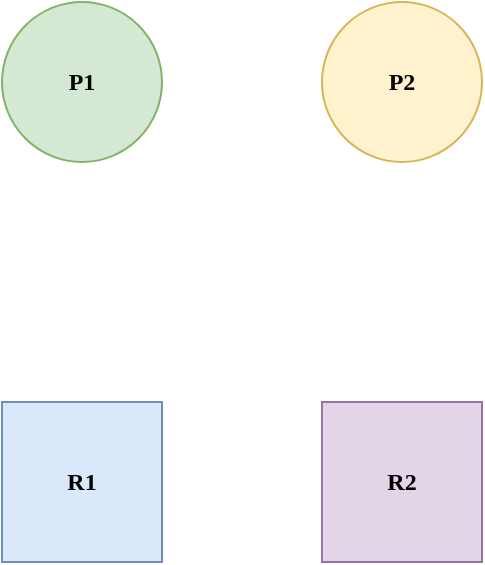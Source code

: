 <mxfile version="14.4.3" type="device"><diagram id="U4QGhb9N2xuxU6Sv7WeN" name="Page-1"><mxGraphModel dx="946" dy="587" grid="1" gridSize="10" guides="1" tooltips="1" connect="1" arrows="1" fold="1" page="1" pageScale="1" pageWidth="827" pageHeight="1169" math="0" shadow="0"><root><mxCell id="0"/><mxCell id="1" parent="0"/><mxCell id="inH9QY8KBqgrVtEV5jTE-1" value="P1" style="ellipse;whiteSpace=wrap;html=1;aspect=fixed;fillColor=#d5e8d4;strokeColor=#82b366;fontFamily=Fira Sans;fontStyle=1" vertex="1" parent="1"><mxGeometry x="200" y="120" width="80" height="80" as="geometry"/></mxCell><mxCell id="inH9QY8KBqgrVtEV5jTE-2" value="P2" style="ellipse;whiteSpace=wrap;html=1;aspect=fixed;fillColor=#fff2cc;strokeColor=#d6b656;fontFamily=Fira Sans;fontStyle=1" vertex="1" parent="1"><mxGeometry x="360" y="120" width="80" height="80" as="geometry"/></mxCell><mxCell id="inH9QY8KBqgrVtEV5jTE-3" value="R1" style="whiteSpace=wrap;html=1;aspect=fixed;fillColor=#dae8fc;strokeColor=#6c8ebf;fontFamily=Fira Sans;fontStyle=1" vertex="1" parent="1"><mxGeometry x="200" y="320" width="80" height="80" as="geometry"/></mxCell><mxCell id="inH9QY8KBqgrVtEV5jTE-5" value="R2" style="whiteSpace=wrap;html=1;aspect=fixed;fillColor=#e1d5e7;strokeColor=#9673a6;fontFamily=Fira Sans;fontStyle=1" vertex="1" parent="1"><mxGeometry x="360" y="320" width="80" height="80" as="geometry"/></mxCell></root></mxGraphModel></diagram></mxfile>